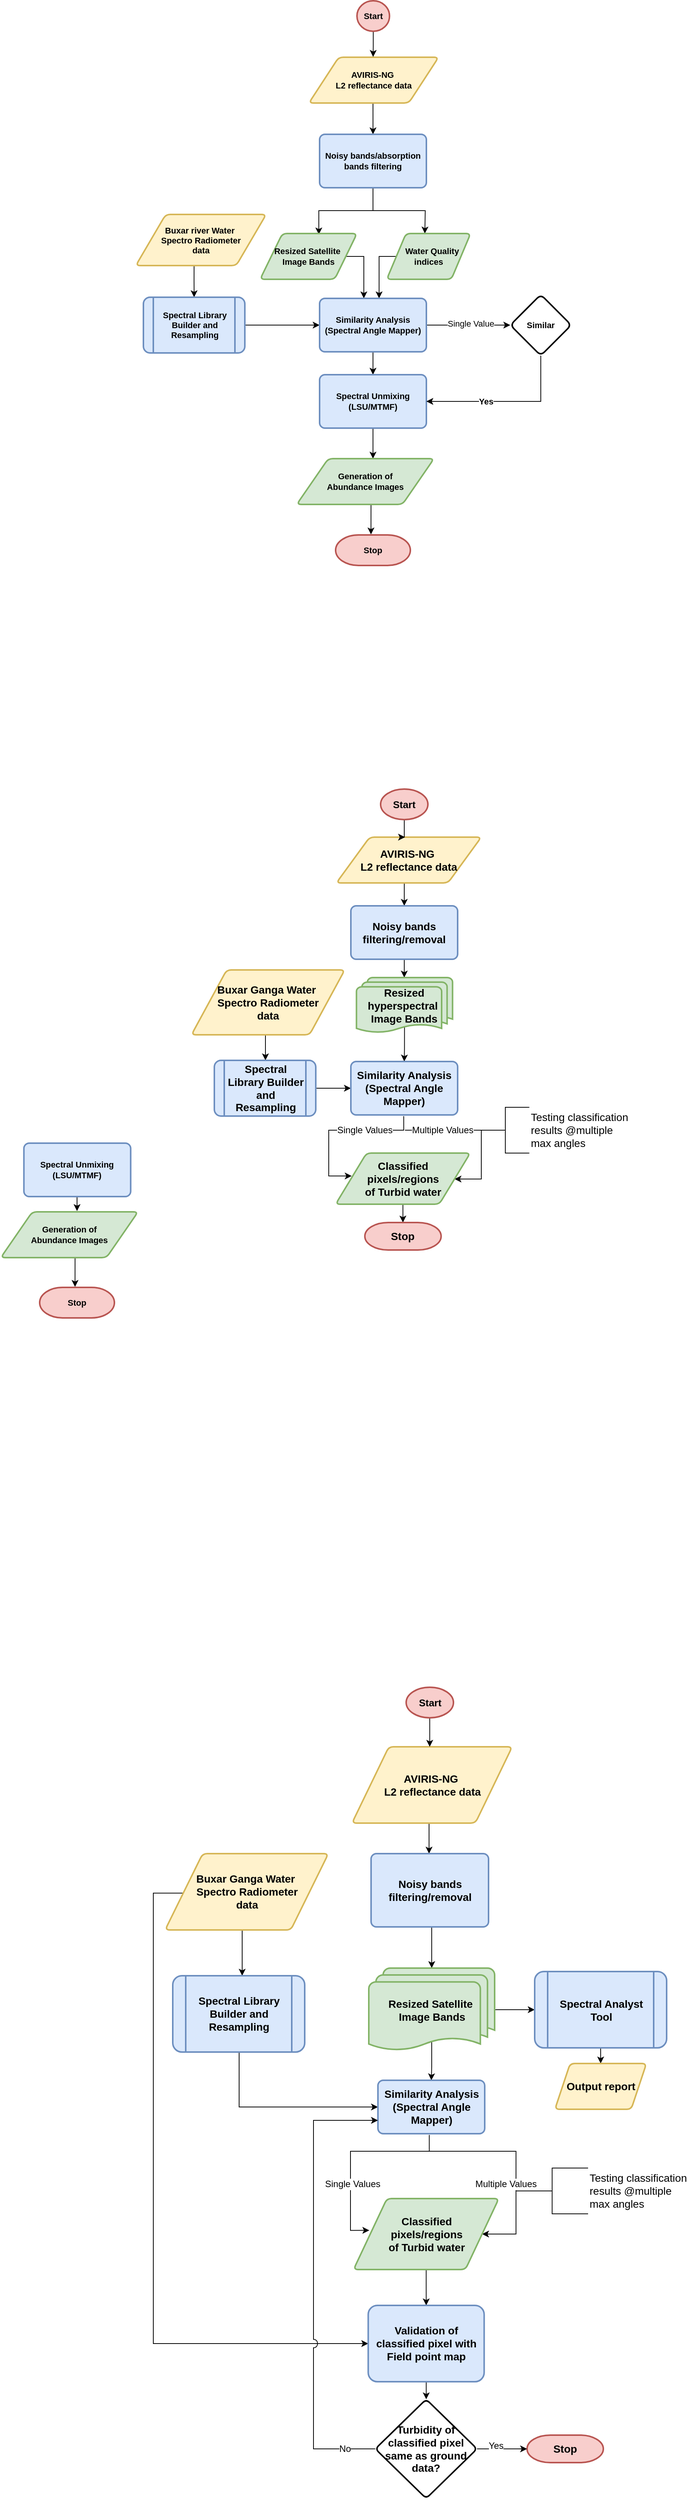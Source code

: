 <mxfile version="21.5.0" type="github">
  <diagram id="C5RBs43oDa-KdzZeNtuy" name="Page-1">
    <mxGraphModel dx="1479" dy="335" grid="1" gridSize="10" guides="1" tooltips="1" connect="1" arrows="1" fold="1" page="1" pageScale="1" pageWidth="827" pageHeight="1169" math="0" shadow="0">
      <root>
        <mxCell id="WIyWlLk6GJQsqaUBKTNV-0" />
        <mxCell id="WIyWlLk6GJQsqaUBKTNV-1" parent="WIyWlLk6GJQsqaUBKTNV-0" />
        <mxCell id="Riw9BWggHdmtHfvTJYA6-1" style="edgeStyle=orthogonalEdgeStyle;rounded=0;orthogonalLoop=1;jettySize=auto;html=1;fontStyle=1;fontSize=11;" parent="WIyWlLk6GJQsqaUBKTNV-1" edge="1">
          <mxGeometry relative="1" as="geometry">
            <mxPoint x="398" y="305" as="sourcePoint" />
            <mxPoint x="398.023" y="335.019" as="targetPoint" />
            <Array as="points">
              <mxPoint x="398" y="295" />
              <mxPoint x="398" y="295" />
            </Array>
          </mxGeometry>
        </mxCell>
        <mxCell id="Riw9BWggHdmtHfvTJYA6-0" value="AVIRIS-NG&amp;nbsp;&lt;br style=&quot;font-size: 11px;&quot;&gt;L2 reflectance data" style="shape=parallelogram;html=1;strokeWidth=2;perimeter=parallelogramPerimeter;whiteSpace=wrap;rounded=1;arcSize=12;size=0.23;fillColor=#fff2cc;strokeColor=#d6b656;fontStyle=1;fontSize=11;" parent="WIyWlLk6GJQsqaUBKTNV-1" vertex="1">
          <mxGeometry x="314" y="234" width="170" height="60" as="geometry" />
        </mxCell>
        <mxCell id="Riw9BWggHdmtHfvTJYA6-6" value="" style="edgeStyle=orthogonalEdgeStyle;rounded=0;orthogonalLoop=1;jettySize=auto;html=1;entryX=0.606;entryY=0.02;entryDx=0;entryDy=0;entryPerimeter=0;fontStyle=1;fontSize=11;" parent="WIyWlLk6GJQsqaUBKTNV-1" source="Riw9BWggHdmtHfvTJYA6-2" target="Riw9BWggHdmtHfvTJYA6-10" edge="1">
          <mxGeometry relative="1" as="geometry">
            <mxPoint x="398" y="475" as="targetPoint" />
          </mxGeometry>
        </mxCell>
        <mxCell id="Riw9BWggHdmtHfvTJYA6-8" value="" style="edgeStyle=orthogonalEdgeStyle;rounded=0;orthogonalLoop=1;jettySize=auto;html=1;fontStyle=1;fontSize=11;" parent="WIyWlLk6GJQsqaUBKTNV-1" source="Riw9BWggHdmtHfvTJYA6-2" edge="1">
          <mxGeometry relative="1" as="geometry">
            <mxPoint x="466" y="465" as="targetPoint" />
          </mxGeometry>
        </mxCell>
        <mxCell id="Riw9BWggHdmtHfvTJYA6-2" value="Noisy bands/absorption bands filtering" style="rounded=1;whiteSpace=wrap;html=1;absoluteArcSize=1;arcSize=14;strokeWidth=2;fillColor=#dae8fc;strokeColor=#6c8ebf;fontStyle=1;fontSize=11;" parent="WIyWlLk6GJQsqaUBKTNV-1" vertex="1">
          <mxGeometry x="328" y="335" width="140" height="70" as="geometry" />
        </mxCell>
        <mxCell id="Riw9BWggHdmtHfvTJYA6-19" style="edgeStyle=orthogonalEdgeStyle;rounded=0;orthogonalLoop=1;jettySize=auto;html=1;entryX=0;entryY=0.5;entryDx=0;entryDy=0;exitX=1;exitY=0.5;exitDx=0;exitDy=0;fontStyle=1;fontSize=11;" parent="WIyWlLk6GJQsqaUBKTNV-1" source="7p6_Zu2bMeGWk3Idg1JW-0" target="Riw9BWggHdmtHfvTJYA6-16" edge="1">
          <mxGeometry relative="1" as="geometry" />
        </mxCell>
        <mxCell id="7p6_Zu2bMeGWk3Idg1JW-1" value="" style="edgeStyle=orthogonalEdgeStyle;rounded=0;orthogonalLoop=1;jettySize=auto;html=1;exitX=0.447;exitY=1;exitDx=0;exitDy=0;exitPerimeter=0;fontStyle=1;fontSize=11;" parent="WIyWlLk6GJQsqaUBKTNV-1" source="Riw9BWggHdmtHfvTJYA6-5" target="7p6_Zu2bMeGWk3Idg1JW-0" edge="1">
          <mxGeometry relative="1" as="geometry" />
        </mxCell>
        <mxCell id="Riw9BWggHdmtHfvTJYA6-5" value="Buxar river Water&amp;nbsp;&lt;br style=&quot;font-size: 11px;&quot;&gt;Spectro Radiometer &lt;br style=&quot;font-size: 11px;&quot;&gt;data" style="shape=parallelogram;html=1;strokeWidth=2;perimeter=parallelogramPerimeter;whiteSpace=wrap;rounded=1;arcSize=12;size=0.23;fillColor=#fff2cc;strokeColor=#d6b656;align=center;fontStyle=1;fontSize=11;" parent="WIyWlLk6GJQsqaUBKTNV-1" vertex="1">
          <mxGeometry x="87" y="440" width="171" height="67" as="geometry" />
        </mxCell>
        <mxCell id="Riw9BWggHdmtHfvTJYA6-18" style="edgeStyle=orthogonalEdgeStyle;rounded=0;orthogonalLoop=1;jettySize=auto;html=1;fontStyle=1;fontSize=11;" parent="WIyWlLk6GJQsqaUBKTNV-1" source="Riw9BWggHdmtHfvTJYA6-9" edge="1">
          <mxGeometry relative="1" as="geometry">
            <mxPoint x="406" y="550" as="targetPoint" />
            <Array as="points">
              <mxPoint x="406" y="495" />
              <mxPoint x="406" y="550" />
            </Array>
          </mxGeometry>
        </mxCell>
        <mxCell id="Riw9BWggHdmtHfvTJYA6-9" value="&amp;nbsp; &amp;nbsp;Water Quality indices" style="shape=parallelogram;html=1;strokeWidth=2;perimeter=parallelogramPerimeter;whiteSpace=wrap;rounded=1;arcSize=12;size=0.23;fillColor=#d5e8d4;strokeColor=#82b366;fontStyle=1;fontSize=11;" parent="WIyWlLk6GJQsqaUBKTNV-1" vertex="1">
          <mxGeometry x="416" y="465" width="110" height="60" as="geometry" />
        </mxCell>
        <mxCell id="Riw9BWggHdmtHfvTJYA6-17" style="edgeStyle=orthogonalEdgeStyle;rounded=0;orthogonalLoop=1;jettySize=auto;html=1;exitX=1;exitY=0.5;exitDx=0;exitDy=0;fontStyle=1;fontSize=11;" parent="WIyWlLk6GJQsqaUBKTNV-1" source="Riw9BWggHdmtHfvTJYA6-10" edge="1">
          <mxGeometry relative="1" as="geometry">
            <mxPoint x="386" y="550" as="targetPoint" />
            <Array as="points">
              <mxPoint x="386" y="495" />
              <mxPoint x="386" y="550" />
            </Array>
          </mxGeometry>
        </mxCell>
        <mxCell id="Riw9BWggHdmtHfvTJYA6-10" value="Resized Satellite&amp;nbsp;&lt;br style=&quot;font-size: 11px;&quot;&gt;Image Bands" style="shape=parallelogram;html=1;strokeWidth=2;perimeter=parallelogramPerimeter;whiteSpace=wrap;rounded=1;arcSize=12;size=0.23;fillColor=#d5e8d4;strokeColor=#82b366;fontStyle=1;fontSize=11;" parent="WIyWlLk6GJQsqaUBKTNV-1" vertex="1">
          <mxGeometry x="250" y="465" width="127" height="60" as="geometry" />
        </mxCell>
        <mxCell id="Riw9BWggHdmtHfvTJYA6-14" style="edgeStyle=orthogonalEdgeStyle;rounded=0;orthogonalLoop=1;jettySize=auto;html=1;entryX=0.495;entryY=-0.007;entryDx=0;entryDy=0;fontStyle=1;fontSize=11;entryPerimeter=0;" parent="WIyWlLk6GJQsqaUBKTNV-1" source="Riw9BWggHdmtHfvTJYA6-12" target="Riw9BWggHdmtHfvTJYA6-0" edge="1">
          <mxGeometry relative="1" as="geometry" />
        </mxCell>
        <mxCell id="Riw9BWggHdmtHfvTJYA6-12" value="Start" style="strokeWidth=2;html=1;shape=mxgraph.flowchart.start_2;whiteSpace=wrap;fillColor=#f8cecc;strokeColor=#b85450;fontStyle=1;fontSize=11;" parent="WIyWlLk6GJQsqaUBKTNV-1" vertex="1">
          <mxGeometry x="377" y="160" width="42.67" height="40" as="geometry" />
        </mxCell>
        <mxCell id="Riw9BWggHdmtHfvTJYA6-21" style="edgeStyle=orthogonalEdgeStyle;rounded=0;orthogonalLoop=1;jettySize=auto;html=1;entryX=0.5;entryY=0;entryDx=0;entryDy=0;fontStyle=1;fontSize=11;" parent="WIyWlLk6GJQsqaUBKTNV-1" source="Riw9BWggHdmtHfvTJYA6-16" target="Riw9BWggHdmtHfvTJYA6-20" edge="1">
          <mxGeometry relative="1" as="geometry" />
        </mxCell>
        <mxCell id="Riw9BWggHdmtHfvTJYA6-29" value="" style="edgeStyle=orthogonalEdgeStyle;rounded=0;orthogonalLoop=1;jettySize=auto;html=1;fontStyle=1;fontSize=11;" parent="WIyWlLk6GJQsqaUBKTNV-1" source="Riw9BWggHdmtHfvTJYA6-16" target="Riw9BWggHdmtHfvTJYA6-28" edge="1">
          <mxGeometry relative="1" as="geometry" />
        </mxCell>
        <mxCell id="7p6_Zu2bMeGWk3Idg1JW-2" value="Single Value" style="edgeLabel;html=1;align=center;verticalAlign=middle;resizable=0;points=[];" parent="Riw9BWggHdmtHfvTJYA6-29" vertex="1" connectable="0">
          <mxGeometry x="0.042" y="2" relative="1" as="geometry">
            <mxPoint as="offset" />
          </mxGeometry>
        </mxCell>
        <mxCell id="Riw9BWggHdmtHfvTJYA6-16" value="Similarity Analysis (Spectral Angle Mapper)" style="rounded=1;whiteSpace=wrap;html=1;absoluteArcSize=1;arcSize=14;strokeWidth=2;fillColor=#dae8fc;strokeColor=#6c8ebf;fontStyle=1;fontSize=11;" parent="WIyWlLk6GJQsqaUBKTNV-1" vertex="1">
          <mxGeometry x="328" y="550" width="140" height="70" as="geometry" />
        </mxCell>
        <mxCell id="Riw9BWggHdmtHfvTJYA6-23" style="edgeStyle=orthogonalEdgeStyle;rounded=0;orthogonalLoop=1;jettySize=auto;html=1;fontStyle=1;fontSize=11;" parent="WIyWlLk6GJQsqaUBKTNV-1" source="Riw9BWggHdmtHfvTJYA6-20" edge="1">
          <mxGeometry relative="1" as="geometry">
            <mxPoint x="398" y="760" as="targetPoint" />
            <Array as="points">
              <mxPoint x="398" y="760" />
            </Array>
          </mxGeometry>
        </mxCell>
        <mxCell id="Riw9BWggHdmtHfvTJYA6-20" value="Spectral Unmixing (LSU/MTMF)" style="rounded=1;whiteSpace=wrap;html=1;absoluteArcSize=1;arcSize=14;strokeWidth=2;fillColor=#dae8fc;strokeColor=#6c8ebf;fontStyle=1;fontSize=11;" parent="WIyWlLk6GJQsqaUBKTNV-1" vertex="1">
          <mxGeometry x="328" y="650" width="140" height="70" as="geometry" />
        </mxCell>
        <mxCell id="Riw9BWggHdmtHfvTJYA6-27" style="edgeStyle=orthogonalEdgeStyle;rounded=0;orthogonalLoop=1;jettySize=auto;html=1;entryX=0.473;entryY=-0.017;entryDx=0;entryDy=0;entryPerimeter=0;exitX=0.556;exitY=1.002;exitDx=0;exitDy=0;exitPerimeter=0;fontStyle=1;fontSize=11;" parent="WIyWlLk6GJQsqaUBKTNV-1" source="Riw9BWggHdmtHfvTJYA6-22" target="Riw9BWggHdmtHfvTJYA6-26" edge="1">
          <mxGeometry relative="1" as="geometry" />
        </mxCell>
        <mxCell id="Riw9BWggHdmtHfvTJYA6-22" value="Generation of &lt;br style=&quot;font-size: 11px;&quot;&gt;Abundance Images" style="shape=parallelogram;html=1;strokeWidth=2;perimeter=parallelogramPerimeter;whiteSpace=wrap;rounded=1;arcSize=12;size=0.23;fillColor=#d5e8d4;strokeColor=#82b366;fontStyle=1;fontSize=11;" parent="WIyWlLk6GJQsqaUBKTNV-1" vertex="1">
          <mxGeometry x="298" y="760" width="180" height="60" as="geometry" />
        </mxCell>
        <mxCell id="Riw9BWggHdmtHfvTJYA6-26" value="Stop" style="strokeWidth=2;html=1;shape=mxgraph.flowchart.terminator;whiteSpace=wrap;fillColor=#f8cecc;strokeColor=#b85450;fontStyle=1;fontSize=11;" parent="WIyWlLk6GJQsqaUBKTNV-1" vertex="1">
          <mxGeometry x="349" y="860" width="98" height="40" as="geometry" />
        </mxCell>
        <mxCell id="Riw9BWggHdmtHfvTJYA6-36" style="edgeStyle=orthogonalEdgeStyle;rounded=0;orthogonalLoop=1;jettySize=auto;html=1;entryX=1;entryY=0.5;entryDx=0;entryDy=0;fontStyle=1;fontSize=11;" parent="WIyWlLk6GJQsqaUBKTNV-1" source="Riw9BWggHdmtHfvTJYA6-28" target="Riw9BWggHdmtHfvTJYA6-20" edge="1">
          <mxGeometry relative="1" as="geometry">
            <Array as="points">
              <mxPoint x="618" y="685" />
            </Array>
          </mxGeometry>
        </mxCell>
        <mxCell id="Riw9BWggHdmtHfvTJYA6-37" value="Yes" style="edgeLabel;html=1;align=center;verticalAlign=middle;resizable=0;points=[];fontStyle=1;fontSize=11;" parent="Riw9BWggHdmtHfvTJYA6-36" vertex="1" connectable="0">
          <mxGeometry x="-0.069" y="3" relative="1" as="geometry">
            <mxPoint x="-34" y="-3" as="offset" />
          </mxGeometry>
        </mxCell>
        <mxCell id="Riw9BWggHdmtHfvTJYA6-28" value="Similar" style="rhombus;whiteSpace=wrap;html=1;rounded=1;arcSize=14;strokeWidth=2;fontStyle=1;fontSize=11;" parent="WIyWlLk6GJQsqaUBKTNV-1" vertex="1">
          <mxGeometry x="578" y="545" width="80" height="80" as="geometry" />
        </mxCell>
        <mxCell id="7p6_Zu2bMeGWk3Idg1JW-0" value="Spectral Library Builder and Resampling" style="shape=process;whiteSpace=wrap;html=1;backgroundOutline=1;fillColor=#dae8fc;strokeColor=#6c8ebf;strokeWidth=2;rounded=1;arcSize=12;fontStyle=1;fontSize=11;" parent="WIyWlLk6GJQsqaUBKTNV-1" vertex="1">
          <mxGeometry x="97" y="548.5" width="133" height="73" as="geometry" />
        </mxCell>
        <mxCell id="7p6_Zu2bMeGWk3Idg1JW-3" style="edgeStyle=orthogonalEdgeStyle;rounded=0;orthogonalLoop=1;jettySize=auto;html=1;fontStyle=1;fontSize=14;" parent="WIyWlLk6GJQsqaUBKTNV-1" edge="1">
          <mxGeometry relative="1" as="geometry">
            <mxPoint x="439" y="1316" as="sourcePoint" />
            <mxPoint x="439.023" y="1346.019" as="targetPoint" />
            <Array as="points">
              <mxPoint x="439" y="1306" />
              <mxPoint x="439" y="1306" />
            </Array>
          </mxGeometry>
        </mxCell>
        <mxCell id="7p6_Zu2bMeGWk3Idg1JW-4" value="AVIRIS-NG&amp;nbsp;&lt;br style=&quot;font-size: 14px;&quot;&gt;L2 reflectance data" style="shape=parallelogram;html=1;strokeWidth=2;perimeter=parallelogramPerimeter;whiteSpace=wrap;rounded=1;arcSize=12;size=0.23;fillColor=#fff2cc;strokeColor=#d6b656;fontStyle=1;fontSize=14;" parent="WIyWlLk6GJQsqaUBKTNV-1" vertex="1">
          <mxGeometry x="350" y="1256" width="190" height="60" as="geometry" />
        </mxCell>
        <mxCell id="7p6_Zu2bMeGWk3Idg1JW-6" value="" style="edgeStyle=orthogonalEdgeStyle;rounded=0;orthogonalLoop=1;jettySize=auto;html=1;fontStyle=1;fontSize=14;" parent="WIyWlLk6GJQsqaUBKTNV-1" source="7p6_Zu2bMeGWk3Idg1JW-7" edge="1">
          <mxGeometry relative="1" as="geometry">
            <mxPoint x="439" y="1440" as="targetPoint" />
            <Array as="points">
              <mxPoint x="439" y="1430" />
              <mxPoint x="439" y="1430" />
            </Array>
          </mxGeometry>
        </mxCell>
        <mxCell id="7p6_Zu2bMeGWk3Idg1JW-7" value="Noisy bands filtering/removal" style="rounded=1;whiteSpace=wrap;html=1;absoluteArcSize=1;arcSize=14;strokeWidth=2;fillColor=#dae8fc;strokeColor=#6c8ebf;fontStyle=1;fontSize=14;" parent="WIyWlLk6GJQsqaUBKTNV-1" vertex="1">
          <mxGeometry x="369" y="1346" width="140" height="70" as="geometry" />
        </mxCell>
        <mxCell id="7p6_Zu2bMeGWk3Idg1JW-8" style="edgeStyle=orthogonalEdgeStyle;rounded=0;orthogonalLoop=1;jettySize=auto;html=1;entryX=0;entryY=0.5;entryDx=0;entryDy=0;exitX=1;exitY=0.5;exitDx=0;exitDy=0;fontStyle=1;fontSize=14;" parent="WIyWlLk6GJQsqaUBKTNV-1" source="7p6_Zu2bMeGWk3Idg1JW-29" target="7p6_Zu2bMeGWk3Idg1JW-20" edge="1">
          <mxGeometry relative="1" as="geometry" />
        </mxCell>
        <mxCell id="7p6_Zu2bMeGWk3Idg1JW-9" value="" style="edgeStyle=orthogonalEdgeStyle;rounded=0;orthogonalLoop=1;jettySize=auto;html=1;exitX=0.447;exitY=1;exitDx=0;exitDy=0;exitPerimeter=0;fontStyle=1;fontSize=14;" parent="WIyWlLk6GJQsqaUBKTNV-1" source="7p6_Zu2bMeGWk3Idg1JW-10" target="7p6_Zu2bMeGWk3Idg1JW-29" edge="1">
          <mxGeometry relative="1" as="geometry">
            <Array as="points">
              <mxPoint x="257" y="1515" />
            </Array>
          </mxGeometry>
        </mxCell>
        <mxCell id="7p6_Zu2bMeGWk3Idg1JW-10" value="Buxar Ganga Water&amp;nbsp;&lt;br&gt;Spectro Radiometer &lt;br style=&quot;font-size: 14px;&quot;&gt;data" style="shape=parallelogram;html=1;strokeWidth=2;perimeter=parallelogramPerimeter;whiteSpace=wrap;rounded=1;arcSize=12;size=0.23;fillColor=#fff2cc;strokeColor=#d6b656;align=center;fontStyle=1;fontSize=14;" parent="WIyWlLk6GJQsqaUBKTNV-1" vertex="1">
          <mxGeometry x="160" y="1430" width="201" height="85" as="geometry" />
        </mxCell>
        <mxCell id="7p6_Zu2bMeGWk3Idg1JW-30" value="" style="edgeStyle=orthogonalEdgeStyle;rounded=0;orthogonalLoop=1;jettySize=auto;html=1;exitX=0.5;exitY=0.88;exitDx=0;exitDy=0;exitPerimeter=0;fontSize=14;" parent="WIyWlLk6GJQsqaUBKTNV-1" source="7p6_Zu2bMeGWk3Idg1JW-46" target="7p6_Zu2bMeGWk3Idg1JW-20" edge="1">
          <mxGeometry relative="1" as="geometry">
            <mxPoint x="438.42" y="1510.21" as="sourcePoint" />
          </mxGeometry>
        </mxCell>
        <mxCell id="7p6_Zu2bMeGWk3Idg1JW-15" style="edgeStyle=orthogonalEdgeStyle;rounded=0;orthogonalLoop=1;jettySize=auto;html=1;fontStyle=1;fontSize=14;" parent="WIyWlLk6GJQsqaUBKTNV-1" source="7p6_Zu2bMeGWk3Idg1JW-16" edge="1">
          <mxGeometry relative="1" as="geometry">
            <mxPoint x="440" y="1256" as="targetPoint" />
            <Array as="points">
              <mxPoint x="439" y="1256" />
            </Array>
          </mxGeometry>
        </mxCell>
        <mxCell id="7p6_Zu2bMeGWk3Idg1JW-16" value="Start" style="strokeWidth=2;html=1;shape=mxgraph.flowchart.start_2;whiteSpace=wrap;fillColor=#f8cecc;strokeColor=#b85450;fontStyle=1;fontSize=13;" parent="WIyWlLk6GJQsqaUBKTNV-1" vertex="1">
          <mxGeometry x="408" y="1193" width="62" height="40" as="geometry" />
        </mxCell>
        <mxCell id="7p6_Zu2bMeGWk3Idg1JW-18" value="" style="edgeStyle=orthogonalEdgeStyle;rounded=0;orthogonalLoop=1;jettySize=auto;html=1;fontStyle=1;fontSize=14;exitX=0.495;exitY=1.024;exitDx=0;exitDy=0;exitPerimeter=0;entryX=0.119;entryY=0.448;entryDx=0;entryDy=0;entryPerimeter=0;" parent="WIyWlLk6GJQsqaUBKTNV-1" source="7p6_Zu2bMeGWk3Idg1JW-20" target="7p6_Zu2bMeGWk3Idg1JW-44" edge="1">
          <mxGeometry relative="1" as="geometry">
            <mxPoint x="439" y="1650" as="sourcePoint" />
            <mxPoint x="360" y="1680" as="targetPoint" />
            <Array as="points">
              <mxPoint x="438" y="1640" />
              <mxPoint x="340" y="1640" />
              <mxPoint x="340" y="1700" />
            </Array>
          </mxGeometry>
        </mxCell>
        <mxCell id="7p6_Zu2bMeGWk3Idg1JW-19" value="Single Values" style="edgeLabel;html=1;align=center;verticalAlign=middle;resizable=0;points=[];fontSize=12;" parent="7p6_Zu2bMeGWk3Idg1JW-18" vertex="1" connectable="0">
          <mxGeometry x="0.042" y="2" relative="1" as="geometry">
            <mxPoint x="38" y="-2" as="offset" />
          </mxGeometry>
        </mxCell>
        <mxCell id="7p6_Zu2bMeGWk3Idg1JW-20" value="Similarity Analysis (Spectral Angle Mapper)" style="rounded=1;whiteSpace=wrap;html=1;absoluteArcSize=1;arcSize=14;strokeWidth=2;fillColor=#dae8fc;strokeColor=#6c8ebf;fontStyle=1;fontSize=14;" parent="WIyWlLk6GJQsqaUBKTNV-1" vertex="1">
          <mxGeometry x="369" y="1550" width="140" height="70" as="geometry" />
        </mxCell>
        <mxCell id="7p6_Zu2bMeGWk3Idg1JW-21" style="edgeStyle=orthogonalEdgeStyle;rounded=0;orthogonalLoop=1;jettySize=auto;html=1;fontStyle=1;fontSize=11;" parent="WIyWlLk6GJQsqaUBKTNV-1" source="7p6_Zu2bMeGWk3Idg1JW-22" edge="1">
          <mxGeometry relative="1" as="geometry">
            <mxPoint x="10" y="1746" as="targetPoint" />
            <Array as="points">
              <mxPoint x="10" y="1746" />
            </Array>
          </mxGeometry>
        </mxCell>
        <mxCell id="7p6_Zu2bMeGWk3Idg1JW-22" value="Spectral Unmixing (LSU/MTMF)" style="rounded=1;whiteSpace=wrap;html=1;absoluteArcSize=1;arcSize=14;strokeWidth=2;fillColor=#dae8fc;strokeColor=#6c8ebf;fontStyle=1;fontSize=11;" parent="WIyWlLk6GJQsqaUBKTNV-1" vertex="1">
          <mxGeometry x="-59.67" y="1657" width="140" height="70" as="geometry" />
        </mxCell>
        <mxCell id="7p6_Zu2bMeGWk3Idg1JW-23" style="edgeStyle=orthogonalEdgeStyle;rounded=0;orthogonalLoop=1;jettySize=auto;html=1;entryX=0.473;entryY=-0.017;entryDx=0;entryDy=0;entryPerimeter=0;exitX=0.556;exitY=1.002;exitDx=0;exitDy=0;exitPerimeter=0;fontStyle=1;fontSize=11;" parent="WIyWlLk6GJQsqaUBKTNV-1" target="7p6_Zu2bMeGWk3Idg1JW-25" edge="1">
          <mxGeometry relative="1" as="geometry">
            <mxPoint x="10.08" y="1806.12" as="sourcePoint" />
          </mxGeometry>
        </mxCell>
        <mxCell id="7p6_Zu2bMeGWk3Idg1JW-24" value="Generation of &lt;br style=&quot;font-size: 11px;&quot;&gt;Abundance Images" style="shape=parallelogram;html=1;strokeWidth=2;perimeter=parallelogramPerimeter;whiteSpace=wrap;rounded=1;arcSize=12;size=0.23;fillColor=#d5e8d4;strokeColor=#82b366;fontStyle=1;fontSize=11;" parent="WIyWlLk6GJQsqaUBKTNV-1" vertex="1">
          <mxGeometry x="-90" y="1747" width="180" height="60" as="geometry" />
        </mxCell>
        <mxCell id="7p6_Zu2bMeGWk3Idg1JW-25" value="Stop" style="strokeWidth=2;html=1;shape=mxgraph.flowchart.terminator;whiteSpace=wrap;fillColor=#f8cecc;strokeColor=#b85450;fontStyle=1;fontSize=11;" parent="WIyWlLk6GJQsqaUBKTNV-1" vertex="1">
          <mxGeometry x="-39" y="1846" width="98" height="40" as="geometry" />
        </mxCell>
        <mxCell id="7p6_Zu2bMeGWk3Idg1JW-29" value="Spectral Library Builder and Resampling" style="shape=process;whiteSpace=wrap;html=1;backgroundOutline=1;fillColor=#dae8fc;strokeColor=#6c8ebf;strokeWidth=2;rounded=1;arcSize=12;fontStyle=1;fontSize=14;" parent="WIyWlLk6GJQsqaUBKTNV-1" vertex="1">
          <mxGeometry x="190" y="1548.5" width="133" height="73" as="geometry" />
        </mxCell>
        <mxCell id="7p6_Zu2bMeGWk3Idg1JW-32" value="" style="edgeStyle=orthogonalEdgeStyle;rounded=0;orthogonalLoop=1;jettySize=auto;html=1;fontStyle=1;fontSize=14;" parent="WIyWlLk6GJQsqaUBKTNV-1" target="7p6_Zu2bMeGWk3Idg1JW-44" edge="1">
          <mxGeometry relative="1" as="geometry">
            <mxPoint x="440" y="1640" as="sourcePoint" />
            <mxPoint x="525" y="1685.0" as="targetPoint" />
            <Array as="points">
              <mxPoint x="540" y="1640" />
              <mxPoint x="540" y="1704" />
            </Array>
          </mxGeometry>
        </mxCell>
        <mxCell id="7p6_Zu2bMeGWk3Idg1JW-33" value="Multiple Values" style="edgeLabel;html=1;align=center;verticalAlign=middle;resizable=0;points=[];fontSize=12;" parent="7p6_Zu2bMeGWk3Idg1JW-32" vertex="1" connectable="0">
          <mxGeometry x="0.042" y="2" relative="1" as="geometry">
            <mxPoint x="-53" y="-4" as="offset" />
          </mxGeometry>
        </mxCell>
        <mxCell id="7p6_Zu2bMeGWk3Idg1JW-50" value="" style="edgeStyle=orthogonalEdgeStyle;rounded=0;orthogonalLoop=1;jettySize=auto;html=1;fontSize=14;" parent="WIyWlLk6GJQsqaUBKTNV-1" source="7p6_Zu2bMeGWk3Idg1JW-44" target="7p6_Zu2bMeGWk3Idg1JW-49" edge="1">
          <mxGeometry relative="1" as="geometry" />
        </mxCell>
        <mxCell id="7p6_Zu2bMeGWk3Idg1JW-44" value="Classified &lt;br style=&quot;font-size: 14px;&quot;&gt;pixels/regions &lt;br style=&quot;font-size: 14px;&quot;&gt;of Turbid water" style="shape=parallelogram;html=1;strokeWidth=2;perimeter=parallelogramPerimeter;whiteSpace=wrap;rounded=1;arcSize=12;size=0.23;fillColor=#d5e8d4;strokeColor=#82b366;align=center;fontStyle=1;fontSize=14;" parent="WIyWlLk6GJQsqaUBKTNV-1" vertex="1">
          <mxGeometry x="349" y="1670" width="176.5" height="67" as="geometry" />
        </mxCell>
        <mxCell id="7p6_Zu2bMeGWk3Idg1JW-46" value="&lt;b style=&quot;font-size: 14px;&quot;&gt;Resized hyperspectral&amp;nbsp;&lt;br style=&quot;border-color: var(--border-color); font-size: 14px;&quot;&gt;&lt;span style=&quot;font-size: 14px;&quot;&gt;Image Bands&lt;/span&gt;&lt;/b&gt;" style="strokeWidth=2;html=1;shape=mxgraph.flowchart.multi-document;whiteSpace=wrap;fillColor=#d5e8d4;strokeColor=#82b366;fontSize=14;" parent="WIyWlLk6GJQsqaUBKTNV-1" vertex="1">
          <mxGeometry x="376.33" y="1440" width="126" height="73" as="geometry" />
        </mxCell>
        <mxCell id="7p6_Zu2bMeGWk3Idg1JW-47" value="Testing classification &lt;br style=&quot;font-size: 14px;&quot;&gt;results @multiple&amp;nbsp;&lt;br style=&quot;font-size: 14px;&quot;&gt;max angles&amp;nbsp;" style="strokeWidth=1;html=1;shape=mxgraph.flowchart.annotation_2;align=left;labelPosition=right;pointerEvents=1;fontSize=14;" parent="WIyWlLk6GJQsqaUBKTNV-1" vertex="1">
          <mxGeometry x="540" y="1610" width="63" height="60" as="geometry" />
        </mxCell>
        <mxCell id="7p6_Zu2bMeGWk3Idg1JW-49" value="&lt;b style=&quot;font-size: 14px;&quot;&gt;Stop&lt;/b&gt;" style="strokeWidth=2;html=1;shape=mxgraph.flowchart.terminator;whiteSpace=wrap;fillColor=#f8cecc;strokeColor=#b85450;fontSize=14;" parent="WIyWlLk6GJQsqaUBKTNV-1" vertex="1">
          <mxGeometry x="387.34" y="1761" width="100" height="36" as="geometry" />
        </mxCell>
        <mxCell id="7p6_Zu2bMeGWk3Idg1JW-51" style="edgeStyle=orthogonalEdgeStyle;rounded=0;orthogonalLoop=1;jettySize=auto;html=1;fontStyle=1;fontSize=14;entryX=0.5;entryY=0;entryDx=0;entryDy=0;" parent="WIyWlLk6GJQsqaUBKTNV-1" edge="1">
          <mxGeometry relative="1" as="geometry">
            <mxPoint x="469.5" y="2523" as="sourcePoint" />
            <mxPoint x="471.5" y="2588" as="targetPoint" />
            <Array as="points">
              <mxPoint x="471.5" y="2523" />
            </Array>
          </mxGeometry>
        </mxCell>
        <mxCell id="7p6_Zu2bMeGWk3Idg1JW-52" value="AVIRIS-NG&amp;nbsp;&lt;br style=&quot;font-size: 14px;&quot;&gt;L2 reflectance data" style="shape=parallelogram;html=1;strokeWidth=2;perimeter=parallelogramPerimeter;whiteSpace=wrap;rounded=1;arcSize=12;size=0.23;fillColor=#fff2cc;strokeColor=#d6b656;fontStyle=1;fontSize=14;" parent="WIyWlLk6GJQsqaUBKTNV-1" vertex="1">
          <mxGeometry x="370.5" y="2448" width="210" height="100" as="geometry" />
        </mxCell>
        <mxCell id="7p6_Zu2bMeGWk3Idg1JW-53" value="" style="edgeStyle=orthogonalEdgeStyle;rounded=0;orthogonalLoop=1;jettySize=auto;html=1;fontStyle=1;fontSize=14;entryX=0.5;entryY=0;entryDx=0;entryDy=0;entryPerimeter=0;" parent="WIyWlLk6GJQsqaUBKTNV-1" source="7p6_Zu2bMeGWk3Idg1JW-54" target="7p6_Zu2bMeGWk3Idg1JW-69" edge="1">
          <mxGeometry relative="1" as="geometry">
            <mxPoint x="474.5" y="2708" as="targetPoint" />
            <Array as="points">
              <mxPoint x="474.5" y="2698" />
            </Array>
          </mxGeometry>
        </mxCell>
        <mxCell id="7p6_Zu2bMeGWk3Idg1JW-54" value="Noisy bands filtering/removal" style="rounded=1;whiteSpace=wrap;html=1;absoluteArcSize=1;arcSize=14;strokeWidth=2;fillColor=#dae8fc;strokeColor=#6c8ebf;fontStyle=1;fontSize=14;" parent="WIyWlLk6GJQsqaUBKTNV-1" vertex="1">
          <mxGeometry x="395.5" y="2588" width="154" height="96" as="geometry" />
        </mxCell>
        <mxCell id="7p6_Zu2bMeGWk3Idg1JW-55" style="edgeStyle=orthogonalEdgeStyle;rounded=0;orthogonalLoop=1;jettySize=auto;html=1;entryX=0;entryY=0.5;entryDx=0;entryDy=0;exitX=1;exitY=0.5;exitDx=0;exitDy=0;fontStyle=1;fontSize=14;" parent="WIyWlLk6GJQsqaUBKTNV-1" source="7p6_Zu2bMeGWk3Idg1JW-64" target="7p6_Zu2bMeGWk3Idg1JW-63" edge="1">
          <mxGeometry relative="1" as="geometry">
            <Array as="points">
              <mxPoint x="222.5" y="2807" />
              <mxPoint x="222.5" y="2920" />
            </Array>
          </mxGeometry>
        </mxCell>
        <mxCell id="7p6_Zu2bMeGWk3Idg1JW-56" value="" style="edgeStyle=orthogonalEdgeStyle;rounded=0;orthogonalLoop=1;jettySize=auto;html=1;exitX=0.447;exitY=1;exitDx=0;exitDy=0;exitPerimeter=0;fontStyle=1;fontSize=14;" parent="WIyWlLk6GJQsqaUBKTNV-1" source="7p6_Zu2bMeGWk3Idg1JW-57" target="7p6_Zu2bMeGWk3Idg1JW-64" edge="1">
          <mxGeometry relative="1" as="geometry">
            <Array as="points">
              <mxPoint x="226.5" y="2673" />
            </Array>
          </mxGeometry>
        </mxCell>
        <mxCell id="JG0KWMFdaKMmzDdm7brY-8" style="edgeStyle=orthogonalEdgeStyle;rounded=0;orthogonalLoop=1;jettySize=auto;html=1;entryX=0;entryY=0.5;entryDx=0;entryDy=0;exitX=0.11;exitY=0.517;exitDx=0;exitDy=0;exitPerimeter=0;" edge="1" parent="WIyWlLk6GJQsqaUBKTNV-1" source="7p6_Zu2bMeGWk3Idg1JW-57" target="JG0KWMFdaKMmzDdm7brY-6">
          <mxGeometry relative="1" as="geometry">
            <mxPoint x="121.19" y="2648" as="sourcePoint" />
            <mxPoint x="362.83" y="3240" as="targetPoint" />
            <Array as="points">
              <mxPoint x="110" y="2640" />
              <mxPoint x="110" y="3230" />
            </Array>
          </mxGeometry>
        </mxCell>
        <mxCell id="7p6_Zu2bMeGWk3Idg1JW-57" value="Buxar Ganga Water&amp;nbsp;&lt;br style=&quot;font-size: 14px;&quot;&gt;Spectro Radiometer &lt;br style=&quot;font-size: 14px;&quot;&gt;data" style="shape=parallelogram;html=1;strokeWidth=2;perimeter=parallelogramPerimeter;whiteSpace=wrap;rounded=1;arcSize=12;size=0.23;fillColor=#fff2cc;strokeColor=#d6b656;align=center;fontStyle=1;fontSize=14;" parent="WIyWlLk6GJQsqaUBKTNV-1" vertex="1">
          <mxGeometry x="125.5" y="2588" width="214" height="100" as="geometry" />
        </mxCell>
        <mxCell id="7p6_Zu2bMeGWk3Idg1JW-58" value="" style="edgeStyle=orthogonalEdgeStyle;rounded=0;orthogonalLoop=1;jettySize=auto;html=1;exitX=0.5;exitY=0.88;exitDx=0;exitDy=0;exitPerimeter=0;fontSize=14;" parent="WIyWlLk6GJQsqaUBKTNV-1" source="7p6_Zu2bMeGWk3Idg1JW-69" target="7p6_Zu2bMeGWk3Idg1JW-63" edge="1">
          <mxGeometry relative="1" as="geometry">
            <mxPoint x="473.92" y="2845.21" as="sourcePoint" />
          </mxGeometry>
        </mxCell>
        <mxCell id="7p6_Zu2bMeGWk3Idg1JW-59" style="edgeStyle=orthogonalEdgeStyle;rounded=0;orthogonalLoop=1;jettySize=auto;html=1;fontStyle=1;fontSize=14;entryX=0.5;entryY=0;entryDx=0;entryDy=0;" parent="WIyWlLk6GJQsqaUBKTNV-1" edge="1">
          <mxGeometry relative="1" as="geometry">
            <mxPoint x="472.38" y="2448" as="targetPoint" />
            <Array as="points">
              <mxPoint x="472.88" y="2428" />
              <mxPoint x="472.88" y="2428" />
            </Array>
            <mxPoint x="472.398" y="2410" as="sourcePoint" />
          </mxGeometry>
        </mxCell>
        <mxCell id="7p6_Zu2bMeGWk3Idg1JW-60" value="Start" style="strokeWidth=2;html=1;shape=mxgraph.flowchart.start_2;whiteSpace=wrap;fillColor=#f8cecc;strokeColor=#b85450;fontStyle=1;fontSize=13;" parent="WIyWlLk6GJQsqaUBKTNV-1" vertex="1">
          <mxGeometry x="441.5" y="2370" width="62" height="40" as="geometry" />
        </mxCell>
        <mxCell id="7p6_Zu2bMeGWk3Idg1JW-61" value="" style="edgeStyle=orthogonalEdgeStyle;rounded=0;orthogonalLoop=1;jettySize=auto;html=1;fontStyle=1;fontSize=14;exitX=0.495;exitY=1.024;exitDx=0;exitDy=0;exitPerimeter=0;entryX=0.119;entryY=0.448;entryDx=0;entryDy=0;entryPerimeter=0;" parent="WIyWlLk6GJQsqaUBKTNV-1" edge="1">
          <mxGeometry relative="1" as="geometry">
            <mxPoint x="471.8" y="2956.68" as="sourcePoint" />
            <mxPoint x="393.169" y="3081.664" as="targetPoint" />
            <Array as="points">
              <mxPoint x="471.5" y="2978" />
              <mxPoint x="368.5" y="2978" />
              <mxPoint x="368.5" y="3082" />
            </Array>
          </mxGeometry>
        </mxCell>
        <mxCell id="7p6_Zu2bMeGWk3Idg1JW-62" value="Single Values" style="edgeLabel;html=1;align=center;verticalAlign=middle;resizable=0;points=[];fontSize=12;" parent="7p6_Zu2bMeGWk3Idg1JW-61" vertex="1" connectable="0">
          <mxGeometry x="0.042" y="2" relative="1" as="geometry">
            <mxPoint y="35" as="offset" />
          </mxGeometry>
        </mxCell>
        <mxCell id="7p6_Zu2bMeGWk3Idg1JW-63" value="Similarity Analysis (Spectral Angle Mapper)" style="rounded=1;whiteSpace=wrap;html=1;absoluteArcSize=1;arcSize=14;strokeWidth=2;fillColor=#dae8fc;strokeColor=#6c8ebf;fontStyle=1;fontSize=14;" parent="WIyWlLk6GJQsqaUBKTNV-1" vertex="1">
          <mxGeometry x="404.5" y="2885" width="140" height="70" as="geometry" />
        </mxCell>
        <mxCell id="7p6_Zu2bMeGWk3Idg1JW-64" value="Spectral Library Builder and Resampling" style="shape=process;whiteSpace=wrap;html=1;backgroundOutline=1;fillColor=#dae8fc;strokeColor=#6c8ebf;strokeWidth=2;rounded=1;arcSize=12;fontStyle=1;fontSize=14;" parent="WIyWlLk6GJQsqaUBKTNV-1" vertex="1">
          <mxGeometry x="135.5" y="2748" width="173" height="100" as="geometry" />
        </mxCell>
        <mxCell id="7p6_Zu2bMeGWk3Idg1JW-65" value="" style="edgeStyle=orthogonalEdgeStyle;rounded=0;orthogonalLoop=1;jettySize=auto;html=1;fontStyle=1;fontSize=14;entryX=1;entryY=0.5;entryDx=0;entryDy=0;" parent="WIyWlLk6GJQsqaUBKTNV-1" target="7p6_Zu2bMeGWk3Idg1JW-68" edge="1">
          <mxGeometry relative="1" as="geometry">
            <mxPoint x="470.5" y="2978" as="sourcePoint" />
            <mxPoint x="555.5" y="3055" as="targetPoint" />
            <Array as="points">
              <mxPoint x="585.5" y="2978" />
              <mxPoint x="585.5" y="3087" />
            </Array>
          </mxGeometry>
        </mxCell>
        <mxCell id="7p6_Zu2bMeGWk3Idg1JW-66" value="Multiple Values" style="edgeLabel;html=1;align=center;verticalAlign=middle;resizable=0;points=[];fontSize=12;" parent="7p6_Zu2bMeGWk3Idg1JW-65" vertex="1" connectable="0">
          <mxGeometry x="0.042" y="2" relative="1" as="geometry">
            <mxPoint x="-16" y="18" as="offset" />
          </mxGeometry>
        </mxCell>
        <mxCell id="JG0KWMFdaKMmzDdm7brY-7" value="" style="edgeStyle=orthogonalEdgeStyle;rounded=0;orthogonalLoop=1;jettySize=auto;html=1;" edge="1" parent="WIyWlLk6GJQsqaUBKTNV-1" source="7p6_Zu2bMeGWk3Idg1JW-68" target="JG0KWMFdaKMmzDdm7brY-6">
          <mxGeometry relative="1" as="geometry" />
        </mxCell>
        <mxCell id="7p6_Zu2bMeGWk3Idg1JW-68" value="Classified &lt;br style=&quot;font-size: 14px;&quot;&gt;pixels/regions &lt;br style=&quot;font-size: 14px;&quot;&gt;of Turbid water" style="shape=parallelogram;html=1;strokeWidth=2;perimeter=parallelogramPerimeter;whiteSpace=wrap;rounded=1;arcSize=12;size=0.23;fillColor=#d5e8d4;strokeColor=#82b366;align=center;fontStyle=1;fontSize=14;" parent="WIyWlLk6GJQsqaUBKTNV-1" vertex="1">
          <mxGeometry x="372.5" y="3040" width="190.5" height="93" as="geometry" />
        </mxCell>
        <mxCell id="JG0KWMFdaKMmzDdm7brY-19" style="edgeStyle=orthogonalEdgeStyle;rounded=0;orthogonalLoop=1;jettySize=auto;html=1;entryX=0;entryY=0.5;entryDx=0;entryDy=0;" edge="1" parent="WIyWlLk6GJQsqaUBKTNV-1" source="7p6_Zu2bMeGWk3Idg1JW-69" target="JG0KWMFdaKMmzDdm7brY-18">
          <mxGeometry relative="1" as="geometry">
            <mxPoint x="600" y="2792.5" as="targetPoint" />
          </mxGeometry>
        </mxCell>
        <mxCell id="7p6_Zu2bMeGWk3Idg1JW-69" value="&lt;b style=&quot;font-size: 14px;&quot;&gt;Resized Satellite&amp;nbsp;&lt;br style=&quot;border-color: var(--border-color); font-size: 14px;&quot;&gt;&lt;span style=&quot;font-size: 14px;&quot;&gt;Image Bands&lt;/span&gt;&lt;/b&gt;" style="strokeWidth=2;html=1;shape=mxgraph.flowchart.multi-document;whiteSpace=wrap;fillColor=#d5e8d4;strokeColor=#82b366;fontSize=14;" parent="WIyWlLk6GJQsqaUBKTNV-1" vertex="1">
          <mxGeometry x="392.5" y="2738" width="165" height="109" as="geometry" />
        </mxCell>
        <mxCell id="7p6_Zu2bMeGWk3Idg1JW-70" value="Testing classification &lt;br style=&quot;font-size: 14px;&quot;&gt;results @multiple&amp;nbsp;&lt;br style=&quot;font-size: 14px;&quot;&gt;max angles&amp;nbsp;" style="strokeWidth=1;html=1;shape=mxgraph.flowchart.annotation_2;align=left;labelPosition=right;pointerEvents=1;fontSize=14;" parent="WIyWlLk6GJQsqaUBKTNV-1" vertex="1">
          <mxGeometry x="585.75" y="3000" width="94.25" height="60" as="geometry" />
        </mxCell>
        <mxCell id="7p6_Zu2bMeGWk3Idg1JW-71" value="&lt;b style=&quot;font-size: 14px;&quot;&gt;Stop&lt;/b&gt;" style="strokeWidth=2;html=1;shape=mxgraph.flowchart.terminator;whiteSpace=wrap;fillColor=#f8cecc;strokeColor=#b85450;fontSize=14;" parent="WIyWlLk6GJQsqaUBKTNV-1" vertex="1">
          <mxGeometry x="600" y="3350" width="100" height="36" as="geometry" />
        </mxCell>
        <mxCell id="JG0KWMFdaKMmzDdm7brY-10" value="" style="edgeStyle=orthogonalEdgeStyle;rounded=0;orthogonalLoop=1;jettySize=auto;html=1;" edge="1" parent="WIyWlLk6GJQsqaUBKTNV-1" source="JG0KWMFdaKMmzDdm7brY-6" target="JG0KWMFdaKMmzDdm7brY-9">
          <mxGeometry relative="1" as="geometry" />
        </mxCell>
        <mxCell id="JG0KWMFdaKMmzDdm7brY-6" value="Validation of classified pixel with Field point map" style="whiteSpace=wrap;html=1;fontSize=14;fillColor=#dae8fc;strokeColor=#6c8ebf;strokeWidth=2;rounded=1;arcSize=12;fontStyle=1;" vertex="1" parent="WIyWlLk6GJQsqaUBKTNV-1">
          <mxGeometry x="391.75" y="3180" width="152" height="100" as="geometry" />
        </mxCell>
        <mxCell id="JG0KWMFdaKMmzDdm7brY-11" value="" style="edgeStyle=orthogonalEdgeStyle;rounded=0;orthogonalLoop=1;jettySize=auto;html=1;" edge="1" parent="WIyWlLk6GJQsqaUBKTNV-1" source="JG0KWMFdaKMmzDdm7brY-9" target="7p6_Zu2bMeGWk3Idg1JW-71">
          <mxGeometry relative="1" as="geometry" />
        </mxCell>
        <mxCell id="JG0KWMFdaKMmzDdm7brY-12" style="edgeStyle=orthogonalEdgeStyle;rounded=0;orthogonalLoop=1;jettySize=auto;html=1;entryX=0;entryY=0.75;entryDx=0;entryDy=0;jumpStyle=arc;jumpSize=11;" edge="1" parent="WIyWlLk6GJQsqaUBKTNV-1" source="JG0KWMFdaKMmzDdm7brY-9" target="7p6_Zu2bMeGWk3Idg1JW-63">
          <mxGeometry relative="1" as="geometry">
            <mxPoint x="280" y="3140" as="targetPoint" />
            <Array as="points">
              <mxPoint x="320" y="3368" />
              <mxPoint x="320" y="3230" />
              <mxPoint x="320" y="2938" />
            </Array>
          </mxGeometry>
        </mxCell>
        <mxCell id="JG0KWMFdaKMmzDdm7brY-9" value="Turbidity of classified pixel same as ground data?" style="rhombus;whiteSpace=wrap;html=1;fontSize=14;strokeWidth=2;rounded=1;arcSize=12;fontStyle=1;" vertex="1" parent="WIyWlLk6GJQsqaUBKTNV-1">
          <mxGeometry x="401.06" y="3303" width="133.37" height="130" as="geometry" />
        </mxCell>
        <mxCell id="JG0KWMFdaKMmzDdm7brY-13" value="No" style="edgeLabel;html=1;align=center;verticalAlign=middle;resizable=0;points=[];fontSize=12;" vertex="1" connectable="0" parent="WIyWlLk6GJQsqaUBKTNV-1">
          <mxGeometry x="361.0" y="3368.0" as="geometry" />
        </mxCell>
        <mxCell id="JG0KWMFdaKMmzDdm7brY-14" value="Yes" style="edgeLabel;html=1;align=center;verticalAlign=middle;resizable=0;points=[];fontSize=12;" vertex="1" connectable="0" parent="WIyWlLk6GJQsqaUBKTNV-1">
          <mxGeometry x="460.0" y="3303.0" as="geometry">
            <mxPoint x="99" y="61" as="offset" />
          </mxGeometry>
        </mxCell>
        <mxCell id="JG0KWMFdaKMmzDdm7brY-21" value="" style="edgeStyle=orthogonalEdgeStyle;rounded=0;orthogonalLoop=1;jettySize=auto;html=1;" edge="1" parent="WIyWlLk6GJQsqaUBKTNV-1" source="JG0KWMFdaKMmzDdm7brY-18" target="JG0KWMFdaKMmzDdm7brY-20">
          <mxGeometry relative="1" as="geometry" />
        </mxCell>
        <mxCell id="JG0KWMFdaKMmzDdm7brY-18" value="Spectral Analyst Tool" style="shape=process;whiteSpace=wrap;html=1;backgroundOutline=1;fillColor=#dae8fc;strokeColor=#6c8ebf;strokeWidth=2;rounded=1;arcSize=12;fontStyle=1;fontSize=14;" vertex="1" parent="WIyWlLk6GJQsqaUBKTNV-1">
          <mxGeometry x="610" y="2742.5" width="173" height="100" as="geometry" />
        </mxCell>
        <mxCell id="JG0KWMFdaKMmzDdm7brY-20" value="Output report" style="shape=parallelogram;perimeter=parallelogramPerimeter;whiteSpace=wrap;html=1;fixedSize=1;fontSize=14;fillColor=#fff2cc;strokeColor=#d6b656;strokeWidth=2;rounded=1;arcSize=12;fontStyle=1;" vertex="1" parent="WIyWlLk6GJQsqaUBKTNV-1">
          <mxGeometry x="636.5" y="2863" width="120" height="60" as="geometry" />
        </mxCell>
      </root>
    </mxGraphModel>
  </diagram>
</mxfile>
